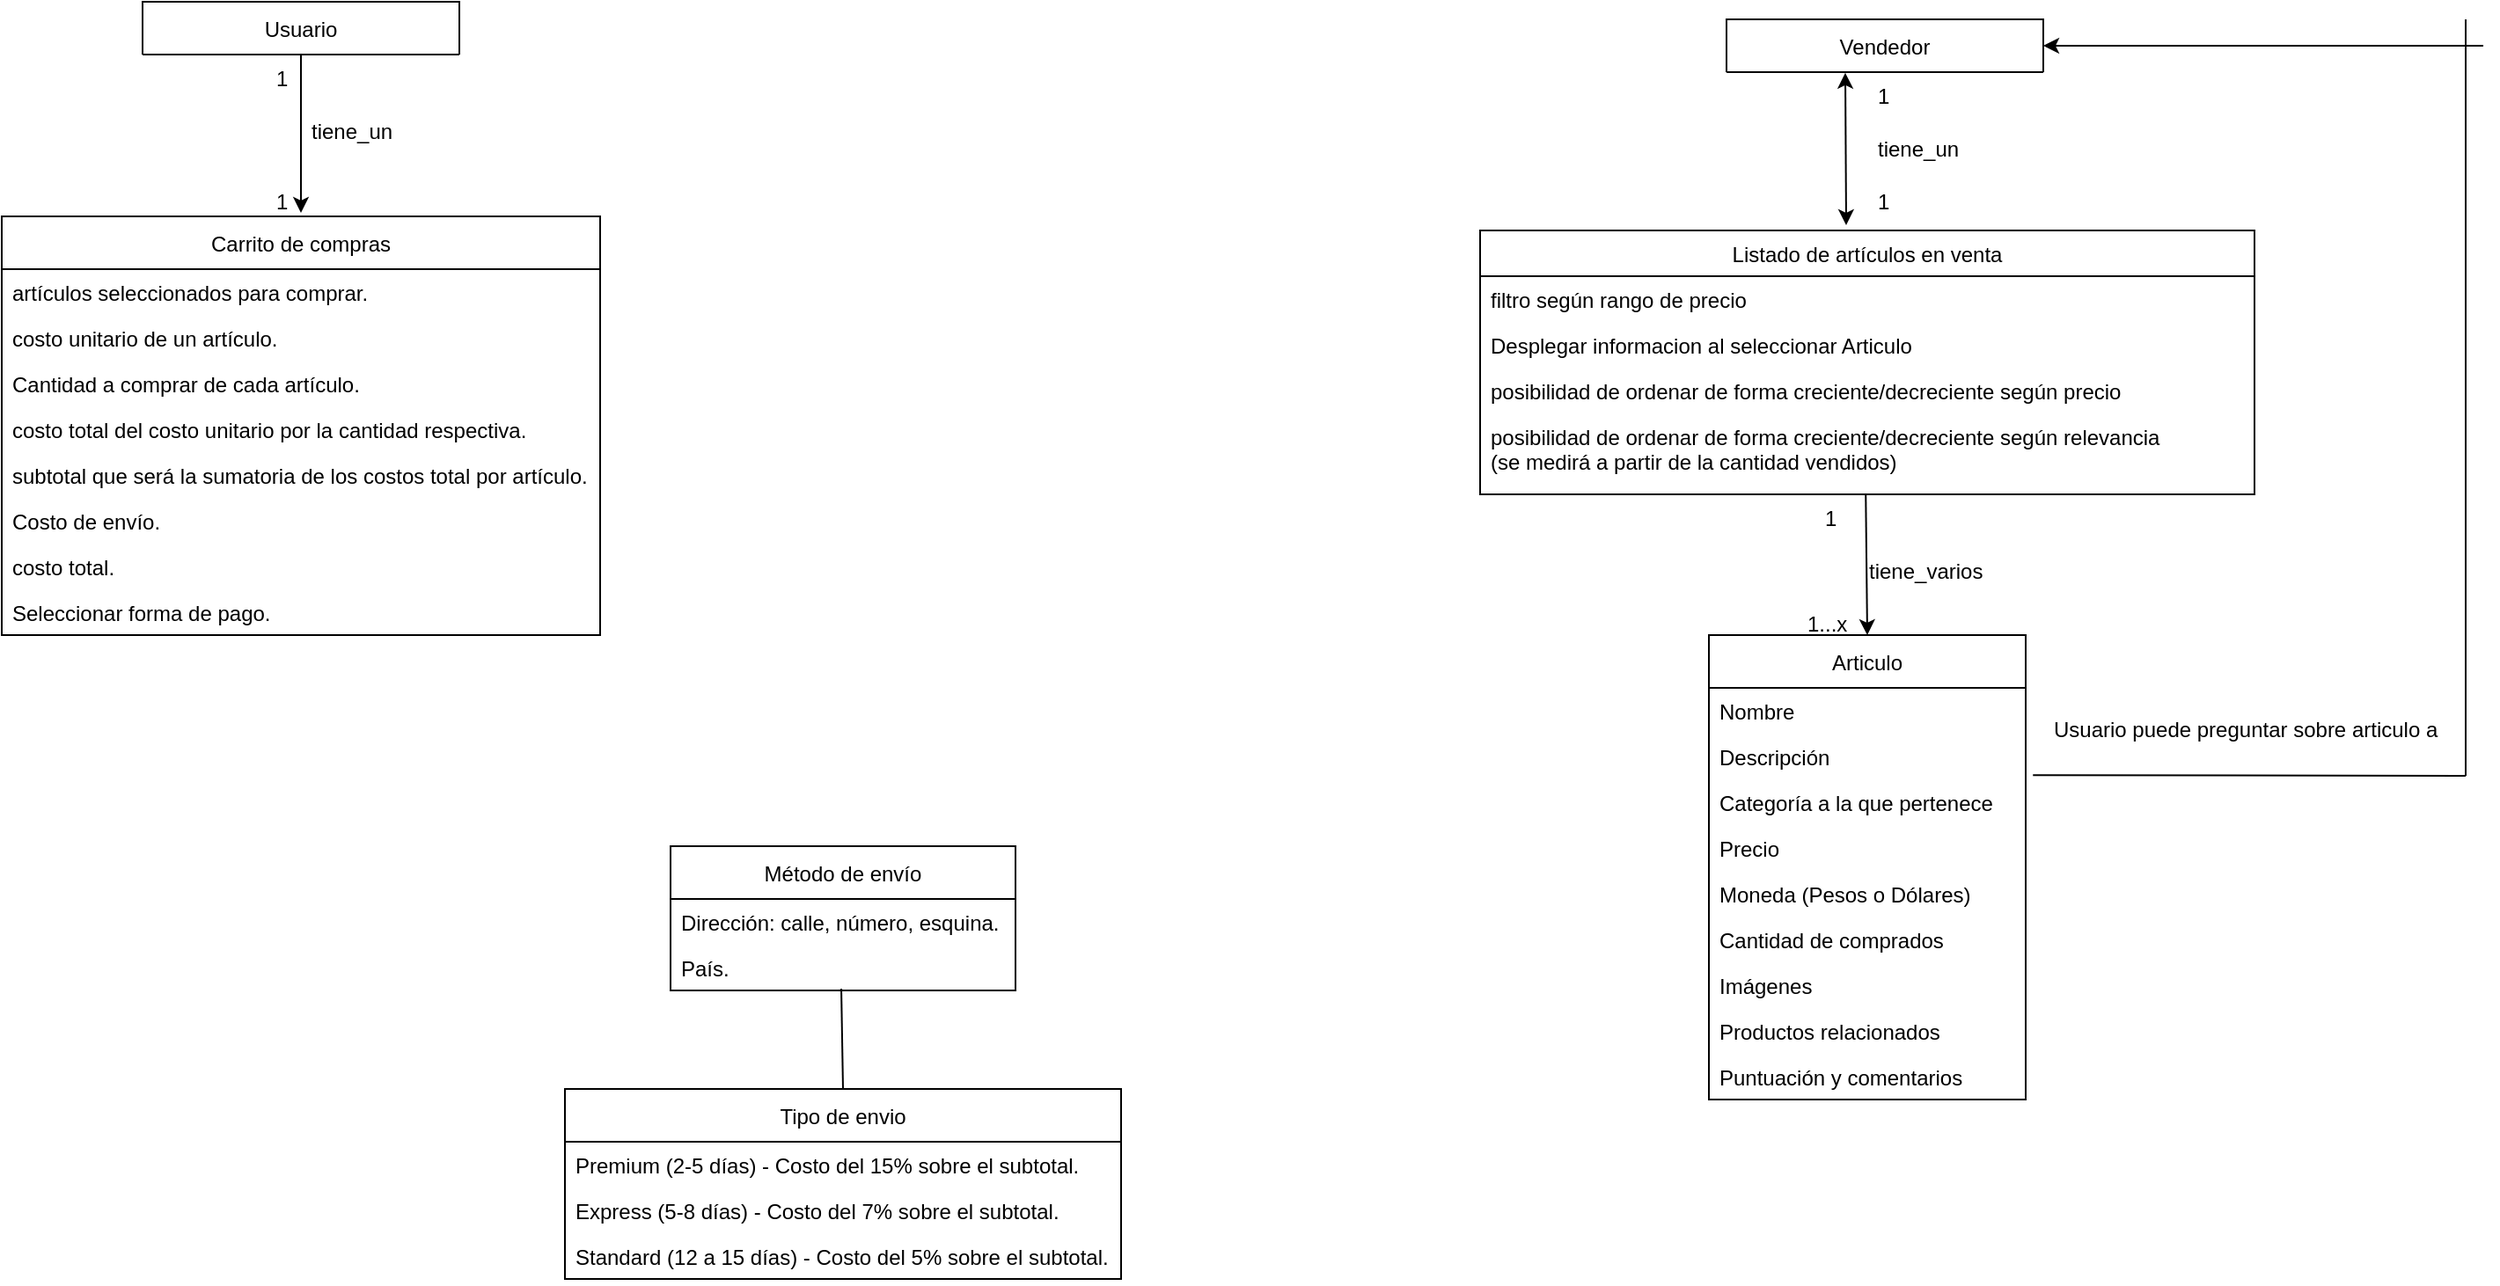 <mxfile version="15.0.3" type="github">
  <diagram id="w0npDAH6z72HC8jlwonM" name="Page-1">
    <mxGraphModel dx="909" dy="275" grid="1" gridSize="10" guides="1" tooltips="1" connect="1" arrows="1" fold="1" page="1" pageScale="1" pageWidth="413" pageHeight="583" math="0" shadow="0">
      <root>
        <mxCell id="0" />
        <mxCell id="1" parent="0" />
        <mxCell id="Ix53r0QzqGAZ9kxHplAQ-86" value="Articulo" style="swimlane;fontStyle=0;childLayout=stackLayout;horizontal=1;startSize=30;horizontalStack=0;resizeParent=1;resizeParentMax=0;resizeLast=0;collapsible=1;marginBottom=0;" parent="1" vertex="1">
          <mxGeometry x="610" y="420" width="180" height="264" as="geometry" />
        </mxCell>
        <mxCell id="Ix53r0QzqGAZ9kxHplAQ-87" value="Nombre" style="text;strokeColor=none;fillColor=none;align=left;verticalAlign=top;spacingLeft=4;spacingRight=4;overflow=hidden;rotatable=0;points=[[0,0.5],[1,0.5]];portConstraint=eastwest;" parent="Ix53r0QzqGAZ9kxHplAQ-86" vertex="1">
          <mxGeometry y="30" width="180" height="26" as="geometry" />
        </mxCell>
        <mxCell id="Ix53r0QzqGAZ9kxHplAQ-88" value="Descripción" style="text;strokeColor=none;fillColor=none;align=left;verticalAlign=top;spacingLeft=4;spacingRight=4;overflow=hidden;rotatable=0;points=[[0,0.5],[1,0.5]];portConstraint=eastwest;" parent="Ix53r0QzqGAZ9kxHplAQ-86" vertex="1">
          <mxGeometry y="56" width="180" height="26" as="geometry" />
        </mxCell>
        <mxCell id="Ix53r0QzqGAZ9kxHplAQ-89" value="Categoría a la que pertenece" style="text;strokeColor=none;fillColor=none;align=left;verticalAlign=top;spacingLeft=4;spacingRight=4;overflow=hidden;rotatable=0;points=[[0,0.5],[1,0.5]];portConstraint=eastwest;" parent="Ix53r0QzqGAZ9kxHplAQ-86" vertex="1">
          <mxGeometry y="82" width="180" height="26" as="geometry" />
        </mxCell>
        <mxCell id="Ix53r0QzqGAZ9kxHplAQ-90" value="Precio" style="text;strokeColor=none;fillColor=none;align=left;verticalAlign=top;spacingLeft=4;spacingRight=4;overflow=hidden;rotatable=0;points=[[0,0.5],[1,0.5]];portConstraint=eastwest;" parent="Ix53r0QzqGAZ9kxHplAQ-86" vertex="1">
          <mxGeometry y="108" width="180" height="26" as="geometry" />
        </mxCell>
        <mxCell id="Ix53r0QzqGAZ9kxHplAQ-91" value="Moneda (Pesos o Dólares)" style="text;strokeColor=none;fillColor=none;align=left;verticalAlign=top;spacingLeft=4;spacingRight=4;overflow=hidden;rotatable=0;points=[[0,0.5],[1,0.5]];portConstraint=eastwest;" parent="Ix53r0QzqGAZ9kxHplAQ-86" vertex="1">
          <mxGeometry y="134" width="180" height="26" as="geometry" />
        </mxCell>
        <mxCell id="Ix53r0QzqGAZ9kxHplAQ-92" value="Cantidad de comprados" style="text;strokeColor=none;fillColor=none;align=left;verticalAlign=top;spacingLeft=4;spacingRight=4;overflow=hidden;rotatable=0;points=[[0,0.5],[1,0.5]];portConstraint=eastwest;" parent="Ix53r0QzqGAZ9kxHplAQ-86" vertex="1">
          <mxGeometry y="160" width="180" height="26" as="geometry" />
        </mxCell>
        <mxCell id="Ix53r0QzqGAZ9kxHplAQ-93" value="Imágenes" style="text;strokeColor=none;fillColor=none;align=left;verticalAlign=top;spacingLeft=4;spacingRight=4;overflow=hidden;rotatable=0;points=[[0,0.5],[1,0.5]];portConstraint=eastwest;" parent="Ix53r0QzqGAZ9kxHplAQ-86" vertex="1">
          <mxGeometry y="186" width="180" height="26" as="geometry" />
        </mxCell>
        <mxCell id="Ix53r0QzqGAZ9kxHplAQ-94" value="Productos relacionados" style="text;strokeColor=none;fillColor=none;align=left;verticalAlign=top;spacingLeft=4;spacingRight=4;overflow=hidden;rotatable=0;points=[[0,0.5],[1,0.5]];portConstraint=eastwest;" parent="Ix53r0QzqGAZ9kxHplAQ-86" vertex="1">
          <mxGeometry y="212" width="180" height="26" as="geometry" />
        </mxCell>
        <mxCell id="Ix53r0QzqGAZ9kxHplAQ-95" value="Puntuación y comentarios" style="text;strokeColor=none;fillColor=none;align=left;verticalAlign=top;spacingLeft=4;spacingRight=4;overflow=hidden;rotatable=0;points=[[0,0.5],[1,0.5]];portConstraint=eastwest;" parent="Ix53r0QzqGAZ9kxHplAQ-86" vertex="1">
          <mxGeometry y="238" width="180" height="26" as="geometry" />
        </mxCell>
        <mxCell id="Ix53r0QzqGAZ9kxHplAQ-97" value="Listado de artículos en venta" style="swimlane;fontStyle=0;childLayout=stackLayout;horizontal=1;startSize=26;horizontalStack=0;resizeParent=1;resizeParentMax=0;resizeLast=0;collapsible=1;marginBottom=0;" parent="1" vertex="1">
          <mxGeometry x="480" y="190" width="440" height="150" as="geometry" />
        </mxCell>
        <mxCell id="Ix53r0QzqGAZ9kxHplAQ-99" value="filtro según rango de precio" style="text;strokeColor=none;fillColor=none;align=left;verticalAlign=top;spacingLeft=4;spacingRight=4;overflow=hidden;rotatable=0;points=[[0,0.5],[1,0.5]];portConstraint=eastwest;" parent="Ix53r0QzqGAZ9kxHplAQ-97" vertex="1">
          <mxGeometry y="26" width="440" height="26" as="geometry" />
        </mxCell>
        <mxCell id="Ix53r0QzqGAZ9kxHplAQ-100" value="Desplegar informacion al seleccionar Articulo" style="text;strokeColor=none;fillColor=none;align=left;verticalAlign=top;spacingLeft=4;spacingRight=4;overflow=hidden;rotatable=0;points=[[0,0.5],[1,0.5]];portConstraint=eastwest;" parent="Ix53r0QzqGAZ9kxHplAQ-97" vertex="1">
          <mxGeometry y="52" width="440" height="26" as="geometry" />
        </mxCell>
        <mxCell id="Ix53r0QzqGAZ9kxHplAQ-101" value="posibilidad de ordenar de forma creciente/decreciente según precio" style="text;strokeColor=none;fillColor=none;align=left;verticalAlign=top;spacingLeft=4;spacingRight=4;overflow=hidden;rotatable=0;points=[[0,0.5],[1,0.5]];portConstraint=eastwest;" parent="Ix53r0QzqGAZ9kxHplAQ-97" vertex="1">
          <mxGeometry y="78" width="440" height="26" as="geometry" />
        </mxCell>
        <mxCell id="hOmsVNQkvZhFKAS-2KxV-51" value="posibilidad de ordenar de forma creciente/decreciente según relevancia&#xa;(se medirá a partir de la cantidad vendidos)" style="text;strokeColor=none;fillColor=none;align=left;verticalAlign=top;spacingLeft=4;spacingRight=4;overflow=hidden;rotatable=0;points=[[0,0.5],[1,0.5]];portConstraint=eastwest;" vertex="1" parent="Ix53r0QzqGAZ9kxHplAQ-97">
          <mxGeometry y="104" width="440" height="46" as="geometry" />
        </mxCell>
        <mxCell id="hOmsVNQkvZhFKAS-2KxV-1" value="Vendedor" style="swimlane;fontStyle=0;childLayout=stackLayout;horizontal=1;startSize=80;horizontalStack=0;resizeParent=1;resizeParentMax=0;resizeLast=0;collapsible=1;marginBottom=0;" vertex="1" parent="1">
          <mxGeometry x="620" y="70" width="180" height="30" as="geometry" />
        </mxCell>
        <mxCell id="hOmsVNQkvZhFKAS-2KxV-24" value="Usuario" style="swimlane;fontStyle=0;childLayout=stackLayout;horizontal=1;startSize=56;horizontalStack=0;resizeParent=1;resizeParentMax=0;resizeLast=0;collapsible=1;marginBottom=0;" vertex="1" parent="1">
          <mxGeometry x="-280" y="60" width="180" height="30" as="geometry" />
        </mxCell>
        <mxCell id="hOmsVNQkvZhFKAS-2KxV-26" value="Carrito de compras" style="swimlane;fontStyle=0;childLayout=stackLayout;horizontal=1;startSize=30;horizontalStack=0;resizeParent=1;resizeParentMax=0;resizeLast=0;collapsible=1;marginBottom=0;" vertex="1" parent="1">
          <mxGeometry x="-360" y="182" width="340" height="238" as="geometry" />
        </mxCell>
        <mxCell id="hOmsVNQkvZhFKAS-2KxV-27" value="artículos seleccionados para comprar." style="text;strokeColor=none;fillColor=none;align=left;verticalAlign=top;spacingLeft=4;spacingRight=4;overflow=hidden;rotatable=0;points=[[0,0.5],[1,0.5]];portConstraint=eastwest;" vertex="1" parent="hOmsVNQkvZhFKAS-2KxV-26">
          <mxGeometry y="30" width="340" height="26" as="geometry" />
        </mxCell>
        <mxCell id="hOmsVNQkvZhFKAS-2KxV-28" value="costo unitario de un artículo." style="text;strokeColor=none;fillColor=none;align=left;verticalAlign=top;spacingLeft=4;spacingRight=4;overflow=hidden;rotatable=0;points=[[0,0.5],[1,0.5]];portConstraint=eastwest;" vertex="1" parent="hOmsVNQkvZhFKAS-2KxV-26">
          <mxGeometry y="56" width="340" height="26" as="geometry" />
        </mxCell>
        <mxCell id="hOmsVNQkvZhFKAS-2KxV-29" value="Cantidad a comprar de cada artículo." style="text;strokeColor=none;fillColor=none;align=left;verticalAlign=top;spacingLeft=4;spacingRight=4;overflow=hidden;rotatable=0;points=[[0,0.5],[1,0.5]];portConstraint=eastwest;" vertex="1" parent="hOmsVNQkvZhFKAS-2KxV-26">
          <mxGeometry y="82" width="340" height="26" as="geometry" />
        </mxCell>
        <mxCell id="hOmsVNQkvZhFKAS-2KxV-30" value="costo total del costo unitario por la cantidad respectiva." style="text;strokeColor=none;fillColor=none;align=left;verticalAlign=top;spacingLeft=4;spacingRight=4;overflow=hidden;rotatable=0;points=[[0,0.5],[1,0.5]];portConstraint=eastwest;" vertex="1" parent="hOmsVNQkvZhFKAS-2KxV-26">
          <mxGeometry y="108" width="340" height="26" as="geometry" />
        </mxCell>
        <mxCell id="hOmsVNQkvZhFKAS-2KxV-31" value="subtotal que será la sumatoria de los costos total por artículo." style="text;strokeColor=none;fillColor=none;align=left;verticalAlign=top;spacingLeft=4;spacingRight=4;overflow=hidden;rotatable=0;points=[[0,0.5],[1,0.5]];portConstraint=eastwest;" vertex="1" parent="hOmsVNQkvZhFKAS-2KxV-26">
          <mxGeometry y="134" width="340" height="26" as="geometry" />
        </mxCell>
        <mxCell id="hOmsVNQkvZhFKAS-2KxV-32" value="Costo de envío." style="text;strokeColor=none;fillColor=none;align=left;verticalAlign=top;spacingLeft=4;spacingRight=4;overflow=hidden;rotatable=0;points=[[0,0.5],[1,0.5]];portConstraint=eastwest;" vertex="1" parent="hOmsVNQkvZhFKAS-2KxV-26">
          <mxGeometry y="160" width="340" height="26" as="geometry" />
        </mxCell>
        <mxCell id="hOmsVNQkvZhFKAS-2KxV-33" value="costo total." style="text;strokeColor=none;fillColor=none;align=left;verticalAlign=top;spacingLeft=4;spacingRight=4;overflow=hidden;rotatable=0;points=[[0,0.5],[1,0.5]];portConstraint=eastwest;" vertex="1" parent="hOmsVNQkvZhFKAS-2KxV-26">
          <mxGeometry y="186" width="340" height="26" as="geometry" />
        </mxCell>
        <mxCell id="hOmsVNQkvZhFKAS-2KxV-34" value="Seleccionar forma de pago." style="text;strokeColor=none;fillColor=none;align=left;verticalAlign=top;spacingLeft=4;spacingRight=4;overflow=hidden;rotatable=0;points=[[0,0.5],[1,0.5]];portConstraint=eastwest;" vertex="1" parent="hOmsVNQkvZhFKAS-2KxV-26">
          <mxGeometry y="212" width="340" height="26" as="geometry" />
        </mxCell>
        <mxCell id="hOmsVNQkvZhFKAS-2KxV-37" value="Método de envío" style="swimlane;fontStyle=0;childLayout=stackLayout;horizontal=1;startSize=30;horizontalStack=0;resizeParent=1;resizeParentMax=0;resizeLast=0;collapsible=1;marginBottom=0;" vertex="1" parent="1">
          <mxGeometry x="20" y="540" width="196" height="82" as="geometry" />
        </mxCell>
        <mxCell id="hOmsVNQkvZhFKAS-2KxV-38" value="Dirección: calle, número, esquina." style="text;strokeColor=none;fillColor=none;align=left;verticalAlign=top;spacingLeft=4;spacingRight=4;overflow=hidden;rotatable=0;points=[[0,0.5],[1,0.5]];portConstraint=eastwest;" vertex="1" parent="hOmsVNQkvZhFKAS-2KxV-37">
          <mxGeometry y="30" width="196" height="26" as="geometry" />
        </mxCell>
        <mxCell id="hOmsVNQkvZhFKAS-2KxV-39" value="País." style="text;strokeColor=none;fillColor=none;align=left;verticalAlign=top;spacingLeft=4;spacingRight=4;overflow=hidden;rotatable=0;points=[[0,0.5],[1,0.5]];portConstraint=eastwest;" vertex="1" parent="hOmsVNQkvZhFKAS-2KxV-37">
          <mxGeometry y="56" width="196" height="26" as="geometry" />
        </mxCell>
        <mxCell id="hOmsVNQkvZhFKAS-2KxV-47" value="Tipo de envio" style="swimlane;fontStyle=0;childLayout=stackLayout;horizontal=1;startSize=30;horizontalStack=0;resizeParent=1;resizeParentMax=0;resizeLast=0;collapsible=1;marginBottom=0;" vertex="1" parent="1">
          <mxGeometry x="-40" y="678" width="316" height="108" as="geometry" />
        </mxCell>
        <mxCell id="hOmsVNQkvZhFKAS-2KxV-48" value="Premium (2-5 días) - Costo del 15% sobre el subtotal." style="text;strokeColor=none;fillColor=none;align=left;verticalAlign=top;spacingLeft=4;spacingRight=4;overflow=hidden;rotatable=0;points=[[0,0.5],[1,0.5]];portConstraint=eastwest;" vertex="1" parent="hOmsVNQkvZhFKAS-2KxV-47">
          <mxGeometry y="30" width="316" height="26" as="geometry" />
        </mxCell>
        <mxCell id="hOmsVNQkvZhFKAS-2KxV-49" value="Express (5-8 días) - Costo del 7% sobre el subtotal." style="text;strokeColor=none;fillColor=none;align=left;verticalAlign=top;spacingLeft=4;spacingRight=4;overflow=hidden;rotatable=0;points=[[0,0.5],[1,0.5]];portConstraint=eastwest;" vertex="1" parent="hOmsVNQkvZhFKAS-2KxV-47">
          <mxGeometry y="56" width="316" height="26" as="geometry" />
        </mxCell>
        <mxCell id="hOmsVNQkvZhFKAS-2KxV-50" value="Standard (12 a 15 días) - Costo del 5% sobre el subtotal." style="text;strokeColor=none;fillColor=none;align=left;verticalAlign=top;spacingLeft=4;spacingRight=4;overflow=hidden;rotatable=0;points=[[0,0.5],[1,0.5]];portConstraint=eastwest;" vertex="1" parent="hOmsVNQkvZhFKAS-2KxV-47">
          <mxGeometry y="82" width="316" height="26" as="geometry" />
        </mxCell>
        <mxCell id="hOmsVNQkvZhFKAS-2KxV-52" value="" style="endArrow=none;html=1;entryX=0.495;entryY=0.962;entryDx=0;entryDy=0;entryPerimeter=0;exitX=0.5;exitY=0;exitDx=0;exitDy=0;" edge="1" parent="1" source="hOmsVNQkvZhFKAS-2KxV-47" target="hOmsVNQkvZhFKAS-2KxV-39">
          <mxGeometry width="50" height="50" relative="1" as="geometry">
            <mxPoint x="480" y="758" as="sourcePoint" />
            <mxPoint x="520" y="728" as="targetPoint" />
          </mxGeometry>
        </mxCell>
        <mxCell id="hOmsVNQkvZhFKAS-2KxV-58" value="tiene_un" style="text;strokeColor=none;fillColor=none;spacingLeft=4;spacingRight=4;overflow=hidden;rotatable=0;points=[[0,0.5],[1,0.5]];portConstraint=eastwest;fontSize=12;" vertex="1" parent="1">
          <mxGeometry x="-190" y="120" width="60" height="30" as="geometry" />
        </mxCell>
        <mxCell id="hOmsVNQkvZhFKAS-2KxV-61" value="1" style="text;strokeColor=none;fillColor=none;spacingLeft=4;spacingRight=4;overflow=hidden;rotatable=0;points=[[0,0.5],[1,0.5]];portConstraint=eastwest;fontSize=12;" vertex="1" parent="1">
          <mxGeometry x="700" y="100" width="40" height="30" as="geometry" />
        </mxCell>
        <mxCell id="hOmsVNQkvZhFKAS-2KxV-62" value="1" style="text;strokeColor=none;fillColor=none;spacingLeft=4;spacingRight=4;overflow=hidden;rotatable=0;points=[[0,0.5],[1,0.5]];portConstraint=eastwest;fontSize=12;" vertex="1" parent="1">
          <mxGeometry x="700" y="160" width="40" height="30" as="geometry" />
        </mxCell>
        <mxCell id="hOmsVNQkvZhFKAS-2KxV-65" value="tiene_un" style="text;strokeColor=none;fillColor=none;spacingLeft=4;spacingRight=4;overflow=hidden;rotatable=0;points=[[0,0.5],[1,0.5]];portConstraint=eastwest;fontSize=12;" vertex="1" parent="1">
          <mxGeometry x="700" y="130" width="70" height="30" as="geometry" />
        </mxCell>
        <mxCell id="hOmsVNQkvZhFKAS-2KxV-67" value="1" style="text;strokeColor=none;fillColor=none;spacingLeft=4;spacingRight=4;overflow=hidden;rotatable=0;points=[[0,0.5],[1,0.5]];portConstraint=eastwest;fontSize=12;" vertex="1" parent="1">
          <mxGeometry x="-210" y="90" width="40" height="30" as="geometry" />
        </mxCell>
        <mxCell id="hOmsVNQkvZhFKAS-2KxV-68" value="1" style="text;strokeColor=none;fillColor=none;spacingLeft=4;spacingRight=4;overflow=hidden;rotatable=0;points=[[0,0.5],[1,0.5]];portConstraint=eastwest;fontSize=12;" vertex="1" parent="1">
          <mxGeometry x="-210" y="160" width="40" height="30" as="geometry" />
        </mxCell>
        <mxCell id="hOmsVNQkvZhFKAS-2KxV-69" value="" style="endArrow=classic;html=1;exitX=0.498;exitY=0.993;exitDx=0;exitDy=0;exitPerimeter=0;entryX=0.5;entryY=0;entryDx=0;entryDy=0;" edge="1" parent="1" source="hOmsVNQkvZhFKAS-2KxV-51" target="Ix53r0QzqGAZ9kxHplAQ-86">
          <mxGeometry width="50" height="50" relative="1" as="geometry">
            <mxPoint x="690" y="370" as="sourcePoint" />
            <mxPoint x="704" y="400" as="targetPoint" />
          </mxGeometry>
        </mxCell>
        <mxCell id="hOmsVNQkvZhFKAS-2KxV-70" value="tiene_varios" style="text;strokeColor=none;fillColor=none;spacingLeft=4;spacingRight=4;overflow=hidden;rotatable=0;points=[[0,0.5],[1,0.5]];portConstraint=eastwest;fontSize=12;" vertex="1" parent="1">
          <mxGeometry x="695" y="370" width="80" height="30" as="geometry" />
        </mxCell>
        <mxCell id="hOmsVNQkvZhFKAS-2KxV-71" value="1" style="text;strokeColor=none;fillColor=none;spacingLeft=4;spacingRight=4;overflow=hidden;rotatable=0;points=[[0,0.5],[1,0.5]];portConstraint=eastwest;fontSize=12;" vertex="1" parent="1">
          <mxGeometry x="670" y="340" width="40" height="30" as="geometry" />
        </mxCell>
        <mxCell id="hOmsVNQkvZhFKAS-2KxV-73" value="1...x" style="text;strokeColor=none;fillColor=none;spacingLeft=4;spacingRight=4;overflow=hidden;rotatable=0;points=[[0,0.5],[1,0.5]];portConstraint=eastwest;fontSize=12;" vertex="1" parent="1">
          <mxGeometry x="660" y="400" width="40" height="30" as="geometry" />
        </mxCell>
        <mxCell id="hOmsVNQkvZhFKAS-2KxV-76" value="" style="endArrow=classic;html=1;exitX=0.5;exitY=1;exitDx=0;exitDy=0;" edge="1" parent="1" source="hOmsVNQkvZhFKAS-2KxV-24">
          <mxGeometry width="50" height="50" relative="1" as="geometry">
            <mxPoint x="-170" y="100" as="sourcePoint" />
            <mxPoint x="-190" y="180" as="targetPoint" />
          </mxGeometry>
        </mxCell>
        <mxCell id="hOmsVNQkvZhFKAS-2KxV-77" value="" style="endArrow=none;html=1;exitX=1.023;exitY=-0.093;exitDx=0;exitDy=0;exitPerimeter=0;" edge="1" parent="1" source="Ix53r0QzqGAZ9kxHplAQ-89">
          <mxGeometry width="50" height="50" relative="1" as="geometry">
            <mxPoint x="680" y="360" as="sourcePoint" />
            <mxPoint x="1040" y="500" as="targetPoint" />
          </mxGeometry>
        </mxCell>
        <mxCell id="hOmsVNQkvZhFKAS-2KxV-78" value="" style="endArrow=none;html=1;" edge="1" parent="1">
          <mxGeometry width="50" height="50" relative="1" as="geometry">
            <mxPoint x="1040" y="500" as="sourcePoint" />
            <mxPoint x="1040" y="70" as="targetPoint" />
          </mxGeometry>
        </mxCell>
        <mxCell id="hOmsVNQkvZhFKAS-2KxV-79" value="" style="endArrow=classic;html=1;entryX=1;entryY=0.5;entryDx=0;entryDy=0;" edge="1" parent="1" target="hOmsVNQkvZhFKAS-2KxV-1">
          <mxGeometry width="50" height="50" relative="1" as="geometry">
            <mxPoint x="1050" y="85" as="sourcePoint" />
            <mxPoint x="730" y="310" as="targetPoint" />
          </mxGeometry>
        </mxCell>
        <mxCell id="hOmsVNQkvZhFKAS-2KxV-81" value="Usuario puede preguntar sobre articulo a" style="text;strokeColor=none;fillColor=none;spacingLeft=4;spacingRight=4;overflow=hidden;rotatable=0;points=[[0,0.5],[1,0.5]];portConstraint=eastwest;fontSize=12;" vertex="1" parent="1">
          <mxGeometry x="800" y="460" width="230" height="28" as="geometry" />
        </mxCell>
        <mxCell id="hOmsVNQkvZhFKAS-2KxV-82" value="" style="endArrow=classic;startArrow=classic;html=1;entryX=0.375;entryY=1.014;entryDx=0;entryDy=0;entryPerimeter=0;" edge="1" parent="1" target="hOmsVNQkvZhFKAS-2KxV-1">
          <mxGeometry width="50" height="50" relative="1" as="geometry">
            <mxPoint x="688" y="187" as="sourcePoint" />
            <mxPoint x="667" y="100" as="targetPoint" />
          </mxGeometry>
        </mxCell>
      </root>
    </mxGraphModel>
  </diagram>
</mxfile>
